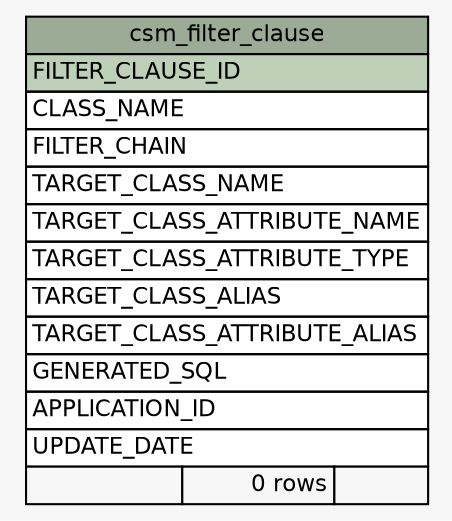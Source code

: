 // dot 2.16.1 on Linux 2.6.25.6-27.fc8
digraph "csm_filter_clause" {
  graph [
    rankdir="RL"
    bgcolor="#f7f7f7"
  ];
  node [
    fontname="Helvetica"
    fontsize="11"
    shape="plaintext"
  ];
  edge [
    arrowsize="0.8"
  ];
  "csm_filter_clause" [
    label=<
    <TABLE BORDER="0" CELLBORDER="1" CELLSPACING="0" BGCOLOR="#ffffff">
      <TR><TD PORT="csm_filter_clause.heading" COLSPAN="3" BGCOLOR="#9bab96" ALIGN="CENTER">csm_filter_clause</TD></TR>
      <TR><TD PORT="FILTER_CLAUSE_ID" COLSPAN="3" BGCOLOR="#bed1b8" ALIGN="LEFT">FILTER_CLAUSE_ID</TD></TR>
      <TR><TD PORT="CLASS_NAME" COLSPAN="3" ALIGN="LEFT">CLASS_NAME</TD></TR>
      <TR><TD PORT="FILTER_CHAIN" COLSPAN="3" ALIGN="LEFT">FILTER_CHAIN</TD></TR>
      <TR><TD PORT="TARGET_CLASS_NAME" COLSPAN="3" ALIGN="LEFT">TARGET_CLASS_NAME</TD></TR>
      <TR><TD PORT="TARGET_CLASS_ATTRIBUTE_NAME" COLSPAN="3" ALIGN="LEFT">TARGET_CLASS_ATTRIBUTE_NAME</TD></TR>
      <TR><TD PORT="TARGET_CLASS_ATTRIBUTE_TYPE" COLSPAN="3" ALIGN="LEFT">TARGET_CLASS_ATTRIBUTE_TYPE</TD></TR>
      <TR><TD PORT="TARGET_CLASS_ALIAS" COLSPAN="3" ALIGN="LEFT">TARGET_CLASS_ALIAS</TD></TR>
      <TR><TD PORT="TARGET_CLASS_ATTRIBUTE_ALIAS" COLSPAN="3" ALIGN="LEFT">TARGET_CLASS_ATTRIBUTE_ALIAS</TD></TR>
      <TR><TD PORT="GENERATED_SQL" COLSPAN="3" ALIGN="LEFT">GENERATED_SQL</TD></TR>
      <TR><TD PORT="APPLICATION_ID" COLSPAN="3" ALIGN="LEFT">APPLICATION_ID</TD></TR>
      <TR><TD PORT="UPDATE_DATE" COLSPAN="3" ALIGN="LEFT">UPDATE_DATE</TD></TR>
      <TR><TD ALIGN="LEFT" BGCOLOR="#f7f7f7">  </TD><TD ALIGN="RIGHT" BGCOLOR="#f7f7f7">0 rows</TD><TD ALIGN="RIGHT" BGCOLOR="#f7f7f7">  </TD></TR>
    </TABLE>>
    URL="tables/csm_filter_clause.html#"
    tooltip="csm_filter_clause"
  ];
}
